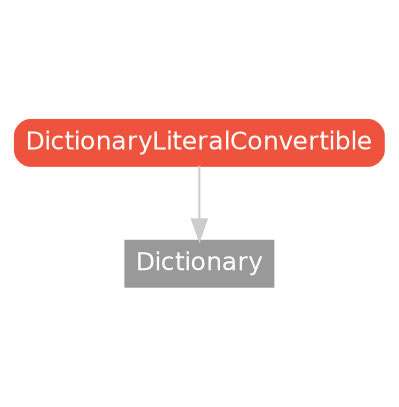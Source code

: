 strict digraph "DictionaryLiteralConvertible - Type Hierarchy - SwiftDoc.org" {
    pad="0.1,0.8"
    node [shape=box, style="filled,rounded", color="#999999", fillcolor="#999999", fontcolor=white, fontname=Helvetica, fontnames="Helvetica,sansserif", fontsize=12, margin="0.07,0.05", height="0.3"]
    edge [color="#cccccc"]
    "Dictionary" [URL="/type/Dictionary/hierarchy/", style=filled]
    "DictionaryLiteralConvertible" [URL="/protocol/DictionaryLiteralConvertible/", style="filled,rounded", fillcolor="#ee543d", color="#ee543d"]    "DictionaryLiteralConvertible" -> "Dictionary"
    subgraph Types {
        rank = max; "Dictionary";
    }
}